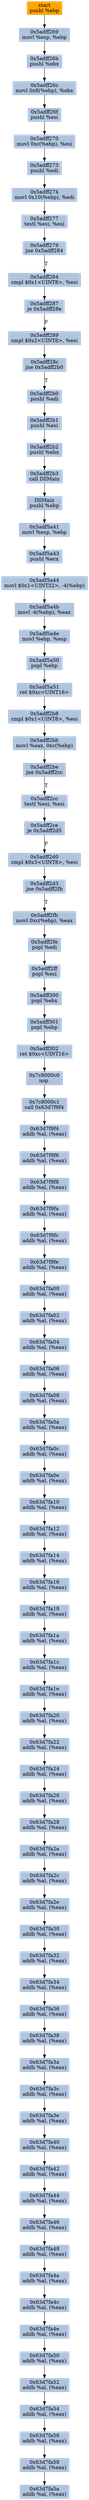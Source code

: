 digraph G {
node[shape=rectangle,style=filled,fillcolor=lightsteelblue,color=lightsteelblue]
bgcolor="transparent"
a0x5adff268pushl_ebp[label="start\npushl %ebp",color="lightgrey",fillcolor="orange"];
a0x5adff269movl_esp_ebp[label="0x5adff269\nmovl %esp, %ebp"];
a0x5adff26bpushl_ebx[label="0x5adff26b\npushl %ebx"];
a0x5adff26cmovl_0x8ebp__ebx[label="0x5adff26c\nmovl 0x8(%ebp), %ebx"];
a0x5adff26fpushl_esi[label="0x5adff26f\npushl %esi"];
a0x5adff270movl_0xcebp__esi[label="0x5adff270\nmovl 0xc(%ebp), %esi"];
a0x5adff273pushl_edi[label="0x5adff273\npushl %edi"];
a0x5adff274movl_0x10ebp__edi[label="0x5adff274\nmovl 0x10(%ebp), %edi"];
a0x5adff277testl_esi_esi[label="0x5adff277\ntestl %esi, %esi"];
a0x5adff279jne_0x5adff284[label="0x5adff279\njne 0x5adff284"];
a0x5adff284cmpl_0x1UINT8_esi[label="0x5adff284\ncmpl $0x1<UINT8>, %esi"];
a0x5adff287je_0x5adff28e[label="0x5adff287\nje 0x5adff28e"];
a0x5adff289cmpl_0x2UINT8_esi[label="0x5adff289\ncmpl $0x2<UINT8>, %esi"];
a0x5adff28cjne_0x5adff2b0[label="0x5adff28c\njne 0x5adff2b0"];
a0x5adff2b0pushl_edi[label="0x5adff2b0\npushl %edi"];
a0x5adff2b1pushl_esi[label="0x5adff2b1\npushl %esi"];
a0x5adff2b2pushl_ebx[label="0x5adff2b2\npushl %ebx"];
a0x5adff2b3call_DllMain[label="0x5adff2b3\ncall DllMain"];
a0x5adf5a40pushl_ebp[label="DllMain\npushl %ebp"];
a0x5adf5a41movl_esp_ebp[label="0x5adf5a41\nmovl %esp, %ebp"];
a0x5adf5a43pushl_ecx[label="0x5adf5a43\npushl %ecx"];
a0x5adf5a44movl_0x1UINT32__4ebp_[label="0x5adf5a44\nmovl $0x1<UINT32>, -4(%ebp)"];
a0x5adf5a4bmovl__4ebp__eax[label="0x5adf5a4b\nmovl -4(%ebp), %eax"];
a0x5adf5a4emovl_ebp_esp[label="0x5adf5a4e\nmovl %ebp, %esp"];
a0x5adf5a50popl_ebp[label="0x5adf5a50\npopl %ebp"];
a0x5adf5a51ret_0xcUINT16[label="0x5adf5a51\nret $0xc<UINT16>"];
a0x5adff2b8cmpl_0x1UINT8_esi[label="0x5adff2b8\ncmpl $0x1<UINT8>, %esi"];
a0x5adff2bbmovl_eax_0xcebp_[label="0x5adff2bb\nmovl %eax, 0xc(%ebp)"];
a0x5adff2bejne_0x5adff2cc[label="0x5adff2be\njne 0x5adff2cc"];
a0x5adff2cctestl_esi_esi[label="0x5adff2cc\ntestl %esi, %esi"];
a0x5adff2ceje_0x5adff2d5[label="0x5adff2ce\nje 0x5adff2d5"];
a0x5adff2d0cmpl_0x3UINT8_esi[label="0x5adff2d0\ncmpl $0x3<UINT8>, %esi"];
a0x5adff2d3jne_0x5adff2fb[label="0x5adff2d3\njne 0x5adff2fb"];
a0x5adff2fbmovl_0xcebp__eax[label="0x5adff2fb\nmovl 0xc(%ebp), %eax"];
a0x5adff2fepopl_edi[label="0x5adff2fe\npopl %edi"];
a0x5adff2ffpopl_esi[label="0x5adff2ff\npopl %esi"];
a0x5adff300popl_ebx[label="0x5adff300\npopl %ebx"];
a0x5adff301popl_ebp[label="0x5adff301\npopl %ebp"];
a0x5adff302ret_0xcUINT16[label="0x5adff302\nret $0xc<UINT16>"];
a0x7c8000c0nop_[label="0x7c8000c0\nnop "];
a0x7c8000c1call_0x63d7f9f4[label="0x7c8000c1\ncall 0x63d7f9f4"];
a0x63d7f9f4addb_al_eax_[label="0x63d7f9f4\naddb %al, (%eax)"];
a0x63d7f9f6addb_al_eax_[label="0x63d7f9f6\naddb %al, (%eax)"];
a0x63d7f9f8addb_al_eax_[label="0x63d7f9f8\naddb %al, (%eax)"];
a0x63d7f9faaddb_al_eax_[label="0x63d7f9fa\naddb %al, (%eax)"];
a0x63d7f9fcaddb_al_eax_[label="0x63d7f9fc\naddb %al, (%eax)"];
a0x63d7f9feaddb_al_eax_[label="0x63d7f9fe\naddb %al, (%eax)"];
a0x63d7fa00addb_al_eax_[label="0x63d7fa00\naddb %al, (%eax)"];
a0x63d7fa02addb_al_eax_[label="0x63d7fa02\naddb %al, (%eax)"];
a0x63d7fa04addb_al_eax_[label="0x63d7fa04\naddb %al, (%eax)"];
a0x63d7fa06addb_al_eax_[label="0x63d7fa06\naddb %al, (%eax)"];
a0x63d7fa08addb_al_eax_[label="0x63d7fa08\naddb %al, (%eax)"];
a0x63d7fa0aaddb_al_eax_[label="0x63d7fa0a\naddb %al, (%eax)"];
a0x63d7fa0caddb_al_eax_[label="0x63d7fa0c\naddb %al, (%eax)"];
a0x63d7fa0eaddb_al_eax_[label="0x63d7fa0e\naddb %al, (%eax)"];
a0x63d7fa10addb_al_eax_[label="0x63d7fa10\naddb %al, (%eax)"];
a0x63d7fa12addb_al_eax_[label="0x63d7fa12\naddb %al, (%eax)"];
a0x63d7fa14addb_al_eax_[label="0x63d7fa14\naddb %al, (%eax)"];
a0x63d7fa16addb_al_eax_[label="0x63d7fa16\naddb %al, (%eax)"];
a0x63d7fa18addb_al_eax_[label="0x63d7fa18\naddb %al, (%eax)"];
a0x63d7fa1aaddb_al_eax_[label="0x63d7fa1a\naddb %al, (%eax)"];
a0x63d7fa1caddb_al_eax_[label="0x63d7fa1c\naddb %al, (%eax)"];
a0x63d7fa1eaddb_al_eax_[label="0x63d7fa1e\naddb %al, (%eax)"];
a0x63d7fa20addb_al_eax_[label="0x63d7fa20\naddb %al, (%eax)"];
a0x63d7fa22addb_al_eax_[label="0x63d7fa22\naddb %al, (%eax)"];
a0x63d7fa24addb_al_eax_[label="0x63d7fa24\naddb %al, (%eax)"];
a0x63d7fa26addb_al_eax_[label="0x63d7fa26\naddb %al, (%eax)"];
a0x63d7fa28addb_al_eax_[label="0x63d7fa28\naddb %al, (%eax)"];
a0x63d7fa2aaddb_al_eax_[label="0x63d7fa2a\naddb %al, (%eax)"];
a0x63d7fa2caddb_al_eax_[label="0x63d7fa2c\naddb %al, (%eax)"];
a0x63d7fa2eaddb_al_eax_[label="0x63d7fa2e\naddb %al, (%eax)"];
a0x63d7fa30addb_al_eax_[label="0x63d7fa30\naddb %al, (%eax)"];
a0x63d7fa32addb_al_eax_[label="0x63d7fa32\naddb %al, (%eax)"];
a0x63d7fa34addb_al_eax_[label="0x63d7fa34\naddb %al, (%eax)"];
a0x63d7fa36addb_al_eax_[label="0x63d7fa36\naddb %al, (%eax)"];
a0x63d7fa38addb_al_eax_[label="0x63d7fa38\naddb %al, (%eax)"];
a0x63d7fa3aaddb_al_eax_[label="0x63d7fa3a\naddb %al, (%eax)"];
a0x63d7fa3caddb_al_eax_[label="0x63d7fa3c\naddb %al, (%eax)"];
a0x63d7fa3eaddb_al_eax_[label="0x63d7fa3e\naddb %al, (%eax)"];
a0x63d7fa40addb_al_eax_[label="0x63d7fa40\naddb %al, (%eax)"];
a0x63d7fa42addb_al_eax_[label="0x63d7fa42\naddb %al, (%eax)"];
a0x63d7fa44addb_al_eax_[label="0x63d7fa44\naddb %al, (%eax)"];
a0x63d7fa46addb_al_eax_[label="0x63d7fa46\naddb %al, (%eax)"];
a0x63d7fa48addb_al_eax_[label="0x63d7fa48\naddb %al, (%eax)"];
a0x63d7fa4aaddb_al_eax_[label="0x63d7fa4a\naddb %al, (%eax)"];
a0x63d7fa4caddb_al_eax_[label="0x63d7fa4c\naddb %al, (%eax)"];
a0x63d7fa4eaddb_al_eax_[label="0x63d7fa4e\naddb %al, (%eax)"];
a0x63d7fa50addb_al_eax_[label="0x63d7fa50\naddb %al, (%eax)"];
a0x63d7fa52addb_al_eax_[label="0x63d7fa52\naddb %al, (%eax)"];
a0x63d7fa54addb_al_eax_[label="0x63d7fa54\naddb %al, (%eax)"];
a0x63d7fa56addb_al_eax_[label="0x63d7fa56\naddb %al, (%eax)"];
a0x63d7fa58addb_al_eax_[label="0x63d7fa58\naddb %al, (%eax)"];
a0x63d7fa5aaddb_al_eax_[label="0x63d7fa5a\naddb %al, (%eax)"];
a0x5adff268pushl_ebp -> a0x5adff269movl_esp_ebp [color="#000000"];
a0x5adff269movl_esp_ebp -> a0x5adff26bpushl_ebx [color="#000000"];
a0x5adff26bpushl_ebx -> a0x5adff26cmovl_0x8ebp__ebx [color="#000000"];
a0x5adff26cmovl_0x8ebp__ebx -> a0x5adff26fpushl_esi [color="#000000"];
a0x5adff26fpushl_esi -> a0x5adff270movl_0xcebp__esi [color="#000000"];
a0x5adff270movl_0xcebp__esi -> a0x5adff273pushl_edi [color="#000000"];
a0x5adff273pushl_edi -> a0x5adff274movl_0x10ebp__edi [color="#000000"];
a0x5adff274movl_0x10ebp__edi -> a0x5adff277testl_esi_esi [color="#000000"];
a0x5adff277testl_esi_esi -> a0x5adff279jne_0x5adff284 [color="#000000"];
a0x5adff279jne_0x5adff284 -> a0x5adff284cmpl_0x1UINT8_esi [color="#000000",label="T"];
a0x5adff284cmpl_0x1UINT8_esi -> a0x5adff287je_0x5adff28e [color="#000000"];
a0x5adff287je_0x5adff28e -> a0x5adff289cmpl_0x2UINT8_esi [color="#000000",label="F"];
a0x5adff289cmpl_0x2UINT8_esi -> a0x5adff28cjne_0x5adff2b0 [color="#000000"];
a0x5adff28cjne_0x5adff2b0 -> a0x5adff2b0pushl_edi [color="#000000",label="T"];
a0x5adff2b0pushl_edi -> a0x5adff2b1pushl_esi [color="#000000"];
a0x5adff2b1pushl_esi -> a0x5adff2b2pushl_ebx [color="#000000"];
a0x5adff2b2pushl_ebx -> a0x5adff2b3call_DllMain [color="#000000"];
a0x5adff2b3call_DllMain -> a0x5adf5a40pushl_ebp [color="#000000"];
a0x5adf5a40pushl_ebp -> a0x5adf5a41movl_esp_ebp [color="#000000"];
a0x5adf5a41movl_esp_ebp -> a0x5adf5a43pushl_ecx [color="#000000"];
a0x5adf5a43pushl_ecx -> a0x5adf5a44movl_0x1UINT32__4ebp_ [color="#000000"];
a0x5adf5a44movl_0x1UINT32__4ebp_ -> a0x5adf5a4bmovl__4ebp__eax [color="#000000"];
a0x5adf5a4bmovl__4ebp__eax -> a0x5adf5a4emovl_ebp_esp [color="#000000"];
a0x5adf5a4emovl_ebp_esp -> a0x5adf5a50popl_ebp [color="#000000"];
a0x5adf5a50popl_ebp -> a0x5adf5a51ret_0xcUINT16 [color="#000000"];
a0x5adf5a51ret_0xcUINT16 -> a0x5adff2b8cmpl_0x1UINT8_esi [color="#000000"];
a0x5adff2b8cmpl_0x1UINT8_esi -> a0x5adff2bbmovl_eax_0xcebp_ [color="#000000"];
a0x5adff2bbmovl_eax_0xcebp_ -> a0x5adff2bejne_0x5adff2cc [color="#000000"];
a0x5adff2bejne_0x5adff2cc -> a0x5adff2cctestl_esi_esi [color="#000000",label="T"];
a0x5adff2cctestl_esi_esi -> a0x5adff2ceje_0x5adff2d5 [color="#000000"];
a0x5adff2ceje_0x5adff2d5 -> a0x5adff2d0cmpl_0x3UINT8_esi [color="#000000",label="F"];
a0x5adff2d0cmpl_0x3UINT8_esi -> a0x5adff2d3jne_0x5adff2fb [color="#000000"];
a0x5adff2d3jne_0x5adff2fb -> a0x5adff2fbmovl_0xcebp__eax [color="#000000",label="T"];
a0x5adff2fbmovl_0xcebp__eax -> a0x5adff2fepopl_edi [color="#000000"];
a0x5adff2fepopl_edi -> a0x5adff2ffpopl_esi [color="#000000"];
a0x5adff2ffpopl_esi -> a0x5adff300popl_ebx [color="#000000"];
a0x5adff300popl_ebx -> a0x5adff301popl_ebp [color="#000000"];
a0x5adff301popl_ebp -> a0x5adff302ret_0xcUINT16 [color="#000000"];
a0x5adff302ret_0xcUINT16 -> a0x7c8000c0nop_ [color="#000000"];
a0x7c8000c0nop_ -> a0x7c8000c1call_0x63d7f9f4 [color="#000000"];
a0x7c8000c1call_0x63d7f9f4 -> a0x63d7f9f4addb_al_eax_ [color="#000000"];
a0x63d7f9f4addb_al_eax_ -> a0x63d7f9f6addb_al_eax_ [color="#000000"];
a0x63d7f9f6addb_al_eax_ -> a0x63d7f9f8addb_al_eax_ [color="#000000"];
a0x63d7f9f8addb_al_eax_ -> a0x63d7f9faaddb_al_eax_ [color="#000000"];
a0x63d7f9faaddb_al_eax_ -> a0x63d7f9fcaddb_al_eax_ [color="#000000"];
a0x63d7f9fcaddb_al_eax_ -> a0x63d7f9feaddb_al_eax_ [color="#000000"];
a0x63d7f9feaddb_al_eax_ -> a0x63d7fa00addb_al_eax_ [color="#000000"];
a0x63d7fa00addb_al_eax_ -> a0x63d7fa02addb_al_eax_ [color="#000000"];
a0x63d7fa02addb_al_eax_ -> a0x63d7fa04addb_al_eax_ [color="#000000"];
a0x63d7fa04addb_al_eax_ -> a0x63d7fa06addb_al_eax_ [color="#000000"];
a0x63d7fa06addb_al_eax_ -> a0x63d7fa08addb_al_eax_ [color="#000000"];
a0x63d7fa08addb_al_eax_ -> a0x63d7fa0aaddb_al_eax_ [color="#000000"];
a0x63d7fa0aaddb_al_eax_ -> a0x63d7fa0caddb_al_eax_ [color="#000000"];
a0x63d7fa0caddb_al_eax_ -> a0x63d7fa0eaddb_al_eax_ [color="#000000"];
a0x63d7fa0eaddb_al_eax_ -> a0x63d7fa10addb_al_eax_ [color="#000000"];
a0x63d7fa10addb_al_eax_ -> a0x63d7fa12addb_al_eax_ [color="#000000"];
a0x63d7fa12addb_al_eax_ -> a0x63d7fa14addb_al_eax_ [color="#000000"];
a0x63d7fa14addb_al_eax_ -> a0x63d7fa16addb_al_eax_ [color="#000000"];
a0x63d7fa16addb_al_eax_ -> a0x63d7fa18addb_al_eax_ [color="#000000"];
a0x63d7fa18addb_al_eax_ -> a0x63d7fa1aaddb_al_eax_ [color="#000000"];
a0x63d7fa1aaddb_al_eax_ -> a0x63d7fa1caddb_al_eax_ [color="#000000"];
a0x63d7fa1caddb_al_eax_ -> a0x63d7fa1eaddb_al_eax_ [color="#000000"];
a0x63d7fa1eaddb_al_eax_ -> a0x63d7fa20addb_al_eax_ [color="#000000"];
a0x63d7fa20addb_al_eax_ -> a0x63d7fa22addb_al_eax_ [color="#000000"];
a0x63d7fa22addb_al_eax_ -> a0x63d7fa24addb_al_eax_ [color="#000000"];
a0x63d7fa24addb_al_eax_ -> a0x63d7fa26addb_al_eax_ [color="#000000"];
a0x63d7fa26addb_al_eax_ -> a0x63d7fa28addb_al_eax_ [color="#000000"];
a0x63d7fa28addb_al_eax_ -> a0x63d7fa2aaddb_al_eax_ [color="#000000"];
a0x63d7fa2aaddb_al_eax_ -> a0x63d7fa2caddb_al_eax_ [color="#000000"];
a0x63d7fa2caddb_al_eax_ -> a0x63d7fa2eaddb_al_eax_ [color="#000000"];
a0x63d7fa2eaddb_al_eax_ -> a0x63d7fa30addb_al_eax_ [color="#000000"];
a0x63d7fa30addb_al_eax_ -> a0x63d7fa32addb_al_eax_ [color="#000000"];
a0x63d7fa32addb_al_eax_ -> a0x63d7fa34addb_al_eax_ [color="#000000"];
a0x63d7fa34addb_al_eax_ -> a0x63d7fa36addb_al_eax_ [color="#000000"];
a0x63d7fa36addb_al_eax_ -> a0x63d7fa38addb_al_eax_ [color="#000000"];
a0x63d7fa38addb_al_eax_ -> a0x63d7fa3aaddb_al_eax_ [color="#000000"];
a0x63d7fa3aaddb_al_eax_ -> a0x63d7fa3caddb_al_eax_ [color="#000000"];
a0x63d7fa3caddb_al_eax_ -> a0x63d7fa3eaddb_al_eax_ [color="#000000"];
a0x63d7fa3eaddb_al_eax_ -> a0x63d7fa40addb_al_eax_ [color="#000000"];
a0x63d7fa40addb_al_eax_ -> a0x63d7fa42addb_al_eax_ [color="#000000"];
a0x63d7fa42addb_al_eax_ -> a0x63d7fa44addb_al_eax_ [color="#000000"];
a0x63d7fa44addb_al_eax_ -> a0x63d7fa46addb_al_eax_ [color="#000000"];
a0x63d7fa46addb_al_eax_ -> a0x63d7fa48addb_al_eax_ [color="#000000"];
a0x63d7fa48addb_al_eax_ -> a0x63d7fa4aaddb_al_eax_ [color="#000000"];
a0x63d7fa4aaddb_al_eax_ -> a0x63d7fa4caddb_al_eax_ [color="#000000"];
a0x63d7fa4caddb_al_eax_ -> a0x63d7fa4eaddb_al_eax_ [color="#000000"];
a0x63d7fa4eaddb_al_eax_ -> a0x63d7fa50addb_al_eax_ [color="#000000"];
a0x63d7fa50addb_al_eax_ -> a0x63d7fa52addb_al_eax_ [color="#000000"];
a0x63d7fa52addb_al_eax_ -> a0x63d7fa54addb_al_eax_ [color="#000000"];
a0x63d7fa54addb_al_eax_ -> a0x63d7fa56addb_al_eax_ [color="#000000"];
a0x63d7fa56addb_al_eax_ -> a0x63d7fa58addb_al_eax_ [color="#000000"];
a0x63d7fa58addb_al_eax_ -> a0x63d7fa5aaddb_al_eax_ [color="#000000"];
}
